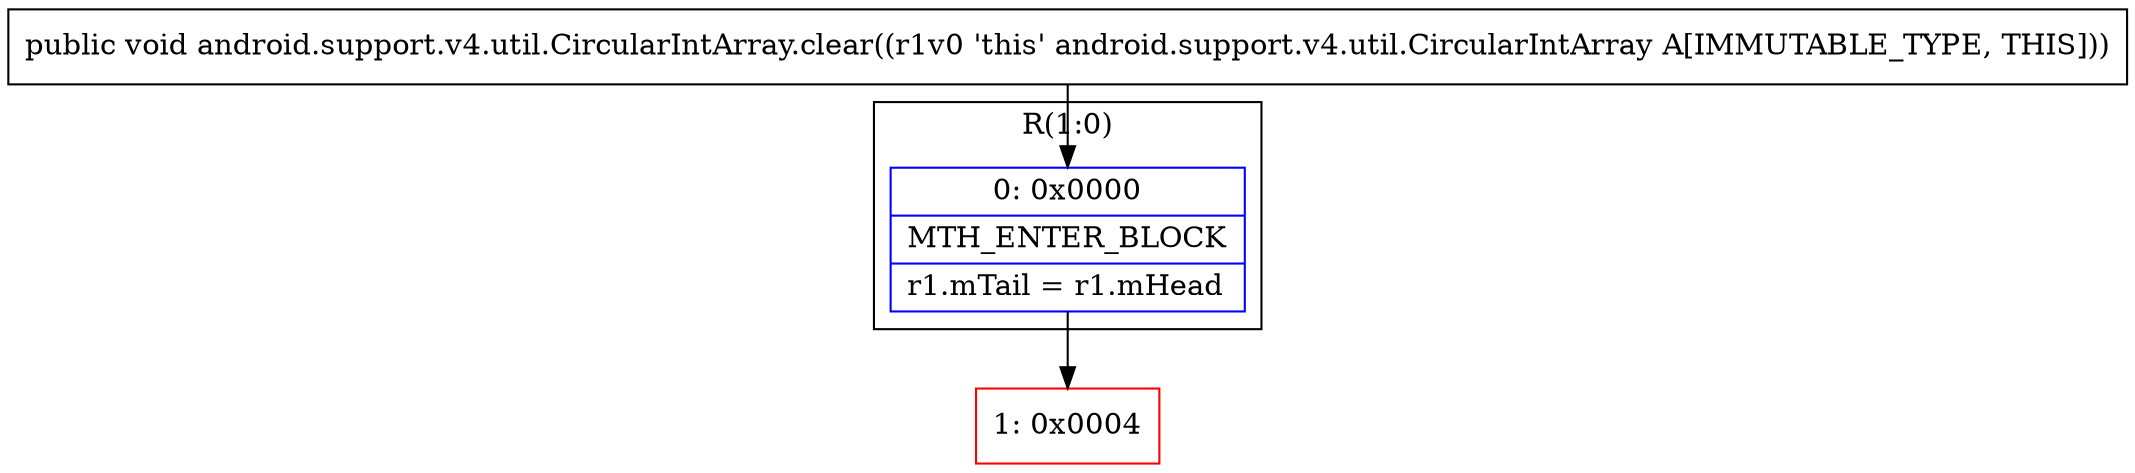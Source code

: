 digraph "CFG forandroid.support.v4.util.CircularIntArray.clear()V" {
subgraph cluster_Region_258894962 {
label = "R(1:0)";
node [shape=record,color=blue];
Node_0 [shape=record,label="{0\:\ 0x0000|MTH_ENTER_BLOCK\l|r1.mTail = r1.mHead\l}"];
}
Node_1 [shape=record,color=red,label="{1\:\ 0x0004}"];
MethodNode[shape=record,label="{public void android.support.v4.util.CircularIntArray.clear((r1v0 'this' android.support.v4.util.CircularIntArray A[IMMUTABLE_TYPE, THIS])) }"];
MethodNode -> Node_0;
Node_0 -> Node_1;
}

